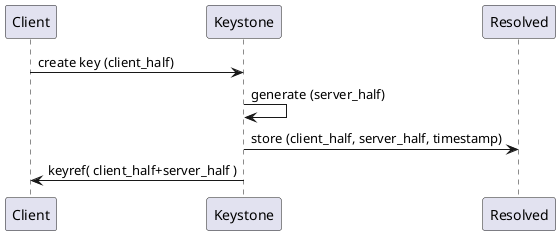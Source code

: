 @startuml
Client -> Keystone : create key (client_half)
Keystone -> Keystone : generate (server_half) 
Keystone -> Resolved : store (client_half, server_half, timestamp)
Keystone -> Client : keyref( client_half+server_half )
@enduml